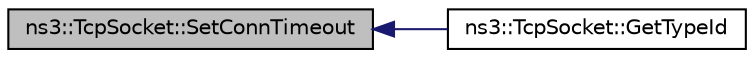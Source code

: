 digraph "ns3::TcpSocket::SetConnTimeout"
{
  edge [fontname="Helvetica",fontsize="10",labelfontname="Helvetica",labelfontsize="10"];
  node [fontname="Helvetica",fontsize="10",shape=record];
  rankdir="LR";
  Node1 [label="ns3::TcpSocket::SetConnTimeout",height=0.2,width=0.4,color="black", fillcolor="grey75", style="filled", fontcolor="black"];
  Node1 -> Node2 [dir="back",color="midnightblue",fontsize="10",style="solid"];
  Node2 [label="ns3::TcpSocket::GetTypeId",height=0.2,width=0.4,color="black", fillcolor="white", style="filled",URL="$d2/dc5/classns3_1_1TcpSocket.html#a3026dbda3dca84c3ec04d6776c86247a",tooltip="Get the type ID. "];
}
